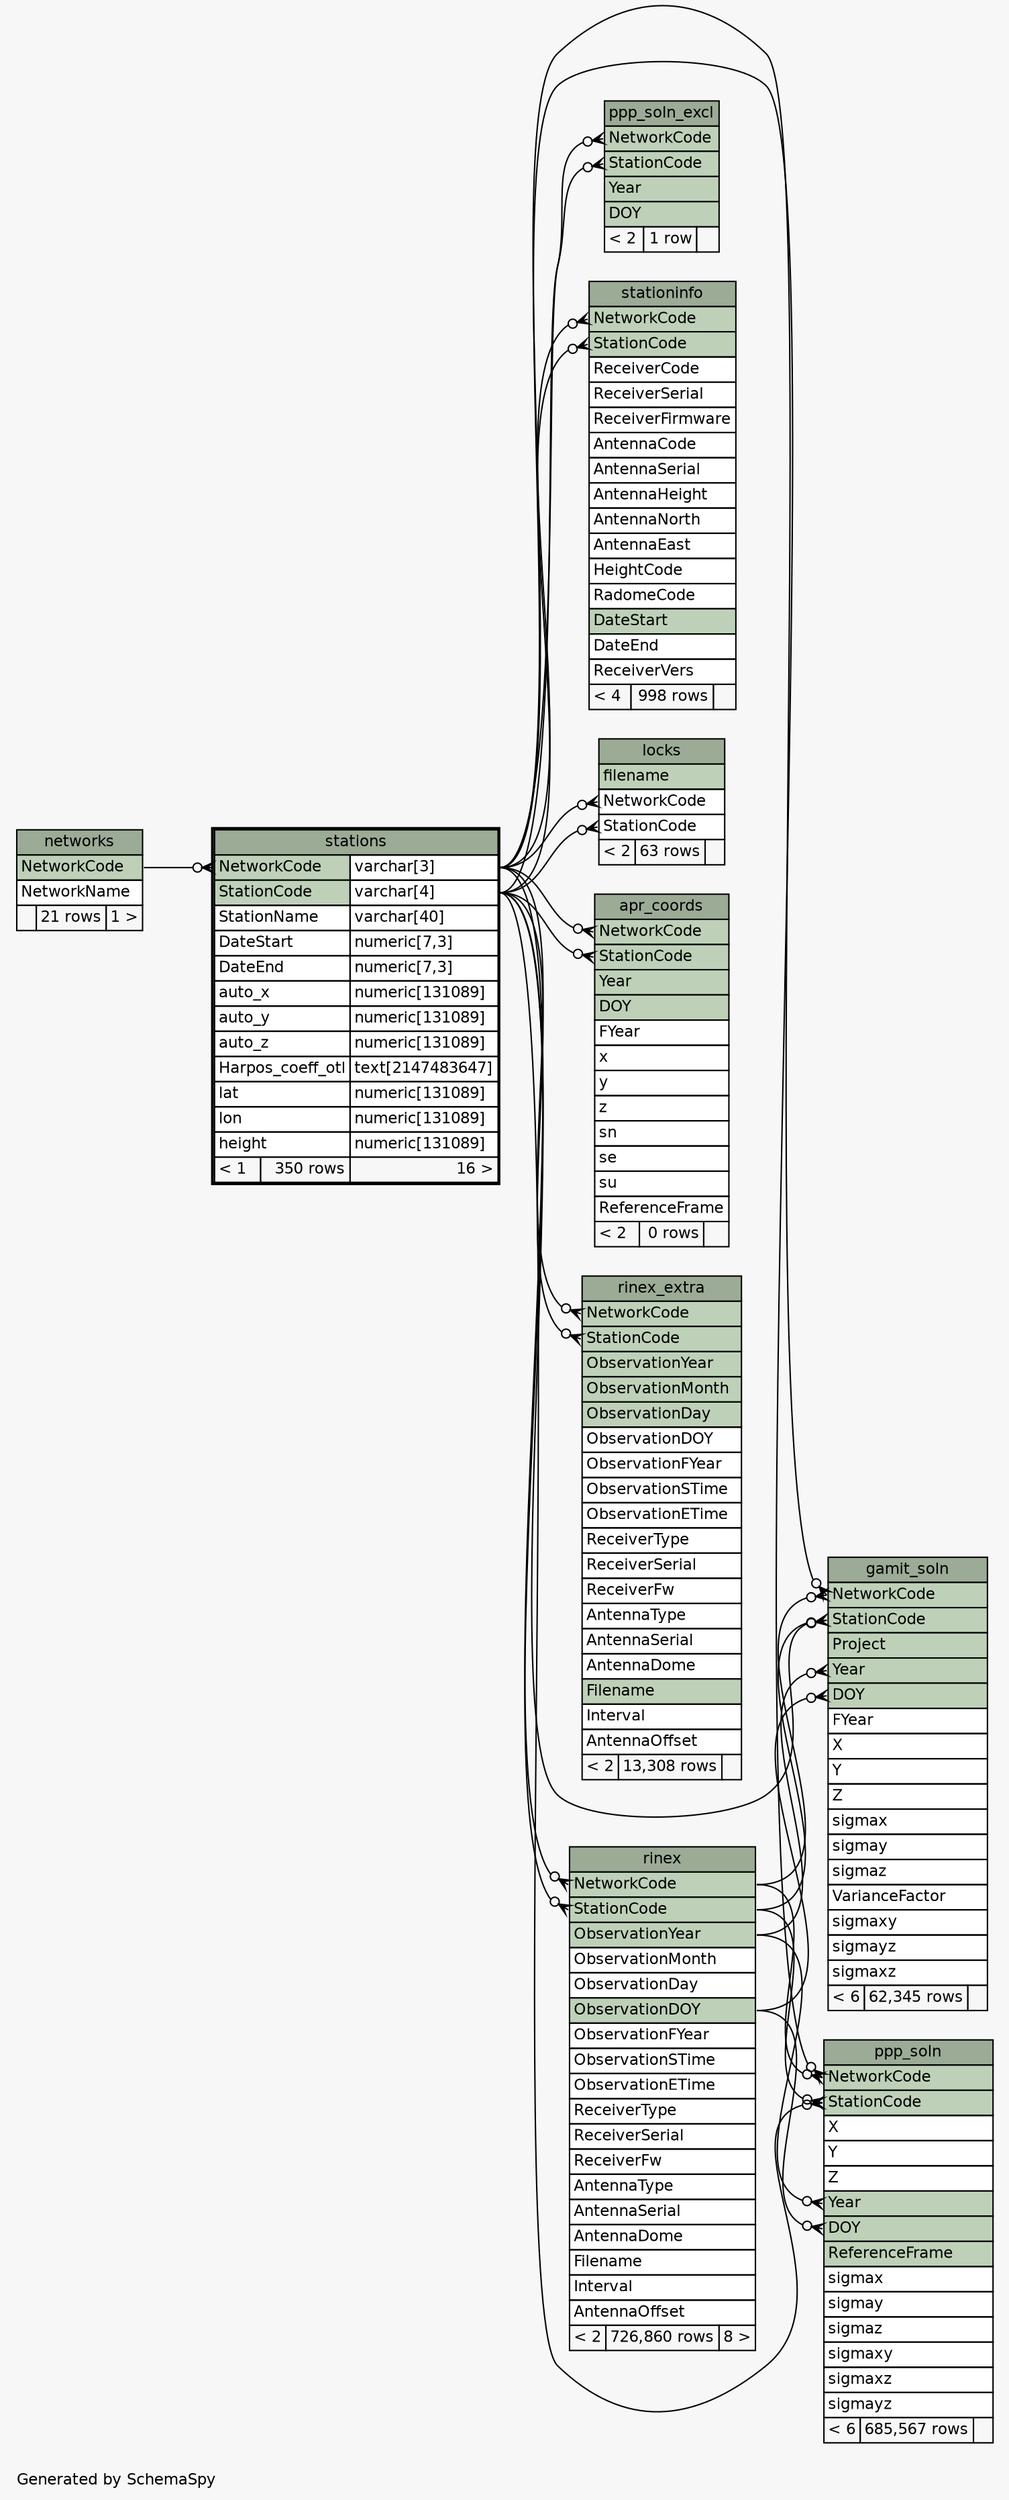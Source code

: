 // dot 2.36.0 on Linux 4.4.0-59-generic
// SchemaSpy rev 590
digraph "oneDegreeRelationshipsDiagram" {
  graph [
    rankdir="RL"
    bgcolor="#f7f7f7"
    label="\nGenerated by SchemaSpy"
    labeljust="l"
    nodesep="0.18"
    ranksep="0.46"
    fontname="Helvetica"
    fontsize="11"
  ];
  node [
    fontname="Helvetica"
    fontsize="11"
    shape="plaintext"
  ];
  edge [
    arrowsize="0.8"
  ];
  "apr_coords":"NetworkCode":w -> "stations":"NetworkCode.type":e [arrowhead=none dir=back arrowtail=crowodot];
  "apr_coords":"StationCode":w -> "stations":"StationCode.type":e [arrowhead=none dir=back arrowtail=crowodot];
  "gamit_soln":"DOY":w -> "rinex":"ObservationDOY":e [arrowhead=none dir=back arrowtail=crowodot];
  "gamit_soln":"NetworkCode":w -> "rinex":"NetworkCode":e [arrowhead=none dir=back arrowtail=crowodot];
  "gamit_soln":"NetworkCode":w -> "stations":"NetworkCode.type":e [arrowhead=none dir=back arrowtail=crowodot];
  "gamit_soln":"StationCode":w -> "rinex":"StationCode":e [arrowhead=none dir=back arrowtail=crowodot];
  "gamit_soln":"StationCode":w -> "stations":"StationCode.type":e [arrowhead=none dir=back arrowtail=crowodot];
  "gamit_soln":"Year":w -> "rinex":"ObservationYear":e [arrowhead=none dir=back arrowtail=crowodot];
  "locks":"NetworkCode":w -> "stations":"NetworkCode.type":e [arrowhead=none dir=back arrowtail=crowodot];
  "locks":"StationCode":w -> "stations":"StationCode.type":e [arrowhead=none dir=back arrowtail=crowodot];
  "ppp_soln":"DOY":w -> "rinex":"ObservationDOY":e [arrowhead=none dir=back arrowtail=crowodot];
  "ppp_soln":"NetworkCode":w -> "rinex":"NetworkCode":e [arrowhead=none dir=back arrowtail=crowodot];
  "ppp_soln":"NetworkCode":w -> "stations":"NetworkCode.type":e [arrowhead=none dir=back arrowtail=crowodot];
  "ppp_soln":"StationCode":w -> "rinex":"StationCode":e [arrowhead=none dir=back arrowtail=crowodot];
  "ppp_soln":"StationCode":w -> "stations":"StationCode.type":e [arrowhead=none dir=back arrowtail=crowodot];
  "ppp_soln":"Year":w -> "rinex":"ObservationYear":e [arrowhead=none dir=back arrowtail=crowodot];
  "ppp_soln_excl":"NetworkCode":w -> "stations":"NetworkCode.type":e [arrowhead=none dir=back arrowtail=crowodot];
  "ppp_soln_excl":"StationCode":w -> "stations":"StationCode.type":e [arrowhead=none dir=back arrowtail=crowodot];
  "rinex":"NetworkCode":w -> "stations":"NetworkCode.type":e [arrowhead=none dir=back arrowtail=crowodot];
  "rinex":"StationCode":w -> "stations":"StationCode.type":e [arrowhead=none dir=back arrowtail=crowodot];
  "rinex_extra":"NetworkCode":w -> "stations":"NetworkCode.type":e [arrowhead=none dir=back arrowtail=crowodot];
  "rinex_extra":"StationCode":w -> "stations":"StationCode.type":e [arrowhead=none dir=back arrowtail=crowodot];
  "stationinfo":"NetworkCode":w -> "stations":"NetworkCode.type":e [arrowhead=none dir=back arrowtail=crowodot];
  "stationinfo":"StationCode":w -> "stations":"StationCode.type":e [arrowhead=none dir=back arrowtail=crowodot];
  "stations":"NetworkCode":w -> "networks":"NetworkCode":e [arrowhead=none dir=back arrowtail=crowodot];
  "apr_coords" [
    label=<
    <TABLE BORDER="0" CELLBORDER="1" CELLSPACING="0" BGCOLOR="#ffffff">
      <TR><TD COLSPAN="3" BGCOLOR="#9bab96" ALIGN="CENTER">apr_coords</TD></TR>
      <TR><TD PORT="NetworkCode" COLSPAN="3" BGCOLOR="#bed1b8" ALIGN="LEFT">NetworkCode</TD></TR>
      <TR><TD PORT="StationCode" COLSPAN="3" BGCOLOR="#bed1b8" ALIGN="LEFT">StationCode</TD></TR>
      <TR><TD PORT="Year" COLSPAN="3" BGCOLOR="#bed1b8" ALIGN="LEFT">Year</TD></TR>
      <TR><TD PORT="DOY" COLSPAN="3" BGCOLOR="#bed1b8" ALIGN="LEFT">DOY</TD></TR>
      <TR><TD PORT="FYear" COLSPAN="3" ALIGN="LEFT">FYear</TD></TR>
      <TR><TD PORT="x" COLSPAN="3" ALIGN="LEFT">x</TD></TR>
      <TR><TD PORT="y" COLSPAN="3" ALIGN="LEFT">y</TD></TR>
      <TR><TD PORT="z" COLSPAN="3" ALIGN="LEFT">z</TD></TR>
      <TR><TD PORT="sn" COLSPAN="3" ALIGN="LEFT">sn</TD></TR>
      <TR><TD PORT="se" COLSPAN="3" ALIGN="LEFT">se</TD></TR>
      <TR><TD PORT="su" COLSPAN="3" ALIGN="LEFT">su</TD></TR>
      <TR><TD PORT="ReferenceFrame" COLSPAN="3" ALIGN="LEFT">ReferenceFrame</TD></TR>
      <TR><TD ALIGN="LEFT" BGCOLOR="#f7f7f7">&lt; 2</TD><TD ALIGN="RIGHT" BGCOLOR="#f7f7f7">0 rows</TD><TD ALIGN="RIGHT" BGCOLOR="#f7f7f7">  </TD></TR>
    </TABLE>>
    URL="apr_coords.html"
    tooltip="apr_coords"
  ];
  "gamit_soln" [
    label=<
    <TABLE BORDER="0" CELLBORDER="1" CELLSPACING="0" BGCOLOR="#ffffff">
      <TR><TD COLSPAN="3" BGCOLOR="#9bab96" ALIGN="CENTER">gamit_soln</TD></TR>
      <TR><TD PORT="NetworkCode" COLSPAN="3" BGCOLOR="#bed1b8" ALIGN="LEFT">NetworkCode</TD></TR>
      <TR><TD PORT="StationCode" COLSPAN="3" BGCOLOR="#bed1b8" ALIGN="LEFT">StationCode</TD></TR>
      <TR><TD PORT="Project" COLSPAN="3" BGCOLOR="#bed1b8" ALIGN="LEFT">Project</TD></TR>
      <TR><TD PORT="Year" COLSPAN="3" BGCOLOR="#bed1b8" ALIGN="LEFT">Year</TD></TR>
      <TR><TD PORT="DOY" COLSPAN="3" BGCOLOR="#bed1b8" ALIGN="LEFT">DOY</TD></TR>
      <TR><TD PORT="FYear" COLSPAN="3" ALIGN="LEFT">FYear</TD></TR>
      <TR><TD PORT="X" COLSPAN="3" ALIGN="LEFT">X</TD></TR>
      <TR><TD PORT="Y" COLSPAN="3" ALIGN="LEFT">Y</TD></TR>
      <TR><TD PORT="Z" COLSPAN="3" ALIGN="LEFT">Z</TD></TR>
      <TR><TD PORT="sigmax" COLSPAN="3" ALIGN="LEFT">sigmax</TD></TR>
      <TR><TD PORT="sigmay" COLSPAN="3" ALIGN="LEFT">sigmay</TD></TR>
      <TR><TD PORT="sigmaz" COLSPAN="3" ALIGN="LEFT">sigmaz</TD></TR>
      <TR><TD PORT="VarianceFactor" COLSPAN="3" ALIGN="LEFT">VarianceFactor</TD></TR>
      <TR><TD PORT="sigmaxy" COLSPAN="3" ALIGN="LEFT">sigmaxy</TD></TR>
      <TR><TD PORT="sigmayz" COLSPAN="3" ALIGN="LEFT">sigmayz</TD></TR>
      <TR><TD PORT="sigmaxz" COLSPAN="3" ALIGN="LEFT">sigmaxz</TD></TR>
      <TR><TD ALIGN="LEFT" BGCOLOR="#f7f7f7">&lt; 6</TD><TD ALIGN="RIGHT" BGCOLOR="#f7f7f7">62,345 rows</TD><TD ALIGN="RIGHT" BGCOLOR="#f7f7f7">  </TD></TR>
    </TABLE>>
    URL="gamit_soln.html"
    tooltip="gamit_soln"
  ];
  "locks" [
    label=<
    <TABLE BORDER="0" CELLBORDER="1" CELLSPACING="0" BGCOLOR="#ffffff">
      <TR><TD COLSPAN="3" BGCOLOR="#9bab96" ALIGN="CENTER">locks</TD></TR>
      <TR><TD PORT="filename" COLSPAN="3" BGCOLOR="#bed1b8" ALIGN="LEFT">filename</TD></TR>
      <TR><TD PORT="NetworkCode" COLSPAN="3" ALIGN="LEFT">NetworkCode</TD></TR>
      <TR><TD PORT="StationCode" COLSPAN="3" ALIGN="LEFT">StationCode</TD></TR>
      <TR><TD ALIGN="LEFT" BGCOLOR="#f7f7f7">&lt; 2</TD><TD ALIGN="RIGHT" BGCOLOR="#f7f7f7">63 rows</TD><TD ALIGN="RIGHT" BGCOLOR="#f7f7f7">  </TD></TR>
    </TABLE>>
    URL="locks.html"
    tooltip="locks"
  ];
  "networks" [
    label=<
    <TABLE BORDER="0" CELLBORDER="1" CELLSPACING="0" BGCOLOR="#ffffff">
      <TR><TD COLSPAN="3" BGCOLOR="#9bab96" ALIGN="CENTER">networks</TD></TR>
      <TR><TD PORT="NetworkCode" COLSPAN="3" BGCOLOR="#bed1b8" ALIGN="LEFT">NetworkCode</TD></TR>
      <TR><TD PORT="NetworkName" COLSPAN="3" ALIGN="LEFT">NetworkName</TD></TR>
      <TR><TD ALIGN="LEFT" BGCOLOR="#f7f7f7">  </TD><TD ALIGN="RIGHT" BGCOLOR="#f7f7f7">21 rows</TD><TD ALIGN="RIGHT" BGCOLOR="#f7f7f7">1 &gt;</TD></TR>
    </TABLE>>
    URL="networks.html"
    tooltip="networks"
  ];
  "ppp_soln" [
    label=<
    <TABLE BORDER="0" CELLBORDER="1" CELLSPACING="0" BGCOLOR="#ffffff">
      <TR><TD COLSPAN="3" BGCOLOR="#9bab96" ALIGN="CENTER">ppp_soln</TD></TR>
      <TR><TD PORT="NetworkCode" COLSPAN="3" BGCOLOR="#bed1b8" ALIGN="LEFT">NetworkCode</TD></TR>
      <TR><TD PORT="StationCode" COLSPAN="3" BGCOLOR="#bed1b8" ALIGN="LEFT">StationCode</TD></TR>
      <TR><TD PORT="X" COLSPAN="3" ALIGN="LEFT">X</TD></TR>
      <TR><TD PORT="Y" COLSPAN="3" ALIGN="LEFT">Y</TD></TR>
      <TR><TD PORT="Z" COLSPAN="3" ALIGN="LEFT">Z</TD></TR>
      <TR><TD PORT="Year" COLSPAN="3" BGCOLOR="#bed1b8" ALIGN="LEFT">Year</TD></TR>
      <TR><TD PORT="DOY" COLSPAN="3" BGCOLOR="#bed1b8" ALIGN="LEFT">DOY</TD></TR>
      <TR><TD PORT="ReferenceFrame" COLSPAN="3" BGCOLOR="#bed1b8" ALIGN="LEFT">ReferenceFrame</TD></TR>
      <TR><TD PORT="sigmax" COLSPAN="3" ALIGN="LEFT">sigmax</TD></TR>
      <TR><TD PORT="sigmay" COLSPAN="3" ALIGN="LEFT">sigmay</TD></TR>
      <TR><TD PORT="sigmaz" COLSPAN="3" ALIGN="LEFT">sigmaz</TD></TR>
      <TR><TD PORT="sigmaxy" COLSPAN="3" ALIGN="LEFT">sigmaxy</TD></TR>
      <TR><TD PORT="sigmaxz" COLSPAN="3" ALIGN="LEFT">sigmaxz</TD></TR>
      <TR><TD PORT="sigmayz" COLSPAN="3" ALIGN="LEFT">sigmayz</TD></TR>
      <TR><TD ALIGN="LEFT" BGCOLOR="#f7f7f7">&lt; 6</TD><TD ALIGN="RIGHT" BGCOLOR="#f7f7f7">685,567 rows</TD><TD ALIGN="RIGHT" BGCOLOR="#f7f7f7">  </TD></TR>
    </TABLE>>
    URL="ppp_soln.html"
    tooltip="ppp_soln"
  ];
  "ppp_soln_excl" [
    label=<
    <TABLE BORDER="0" CELLBORDER="1" CELLSPACING="0" BGCOLOR="#ffffff">
      <TR><TD COLSPAN="3" BGCOLOR="#9bab96" ALIGN="CENTER">ppp_soln_excl</TD></TR>
      <TR><TD PORT="NetworkCode" COLSPAN="3" BGCOLOR="#bed1b8" ALIGN="LEFT">NetworkCode</TD></TR>
      <TR><TD PORT="StationCode" COLSPAN="3" BGCOLOR="#bed1b8" ALIGN="LEFT">StationCode</TD></TR>
      <TR><TD PORT="Year" COLSPAN="3" BGCOLOR="#bed1b8" ALIGN="LEFT">Year</TD></TR>
      <TR><TD PORT="DOY" COLSPAN="3" BGCOLOR="#bed1b8" ALIGN="LEFT">DOY</TD></TR>
      <TR><TD ALIGN="LEFT" BGCOLOR="#f7f7f7">&lt; 2</TD><TD ALIGN="RIGHT" BGCOLOR="#f7f7f7">1 row</TD><TD ALIGN="RIGHT" BGCOLOR="#f7f7f7">  </TD></TR>
    </TABLE>>
    URL="ppp_soln_excl.html"
    tooltip="ppp_soln_excl"
  ];
  "rinex" [
    label=<
    <TABLE BORDER="0" CELLBORDER="1" CELLSPACING="0" BGCOLOR="#ffffff">
      <TR><TD COLSPAN="3" BGCOLOR="#9bab96" ALIGN="CENTER">rinex</TD></TR>
      <TR><TD PORT="NetworkCode" COLSPAN="3" BGCOLOR="#bed1b8" ALIGN="LEFT">NetworkCode</TD></TR>
      <TR><TD PORT="StationCode" COLSPAN="3" BGCOLOR="#bed1b8" ALIGN="LEFT">StationCode</TD></TR>
      <TR><TD PORT="ObservationYear" COLSPAN="3" BGCOLOR="#bed1b8" ALIGN="LEFT">ObservationYear</TD></TR>
      <TR><TD PORT="ObservationMonth" COLSPAN="3" ALIGN="LEFT">ObservationMonth</TD></TR>
      <TR><TD PORT="ObservationDay" COLSPAN="3" ALIGN="LEFT">ObservationDay</TD></TR>
      <TR><TD PORT="ObservationDOY" COLSPAN="3" BGCOLOR="#bed1b8" ALIGN="LEFT">ObservationDOY</TD></TR>
      <TR><TD PORT="ObservationFYear" COLSPAN="3" ALIGN="LEFT">ObservationFYear</TD></TR>
      <TR><TD PORT="ObservationSTime" COLSPAN="3" ALIGN="LEFT">ObservationSTime</TD></TR>
      <TR><TD PORT="ObservationETime" COLSPAN="3" ALIGN="LEFT">ObservationETime</TD></TR>
      <TR><TD PORT="ReceiverType" COLSPAN="3" ALIGN="LEFT">ReceiverType</TD></TR>
      <TR><TD PORT="ReceiverSerial" COLSPAN="3" ALIGN="LEFT">ReceiverSerial</TD></TR>
      <TR><TD PORT="ReceiverFw" COLSPAN="3" ALIGN="LEFT">ReceiverFw</TD></TR>
      <TR><TD PORT="AntennaType" COLSPAN="3" ALIGN="LEFT">AntennaType</TD></TR>
      <TR><TD PORT="AntennaSerial" COLSPAN="3" ALIGN="LEFT">AntennaSerial</TD></TR>
      <TR><TD PORT="AntennaDome" COLSPAN="3" ALIGN="LEFT">AntennaDome</TD></TR>
      <TR><TD PORT="Filename" COLSPAN="3" ALIGN="LEFT">Filename</TD></TR>
      <TR><TD PORT="Interval" COLSPAN="3" ALIGN="LEFT">Interval</TD></TR>
      <TR><TD PORT="AntennaOffset" COLSPAN="3" ALIGN="LEFT">AntennaOffset</TD></TR>
      <TR><TD ALIGN="LEFT" BGCOLOR="#f7f7f7">&lt; 2</TD><TD ALIGN="RIGHT" BGCOLOR="#f7f7f7">726,860 rows</TD><TD ALIGN="RIGHT" BGCOLOR="#f7f7f7">8 &gt;</TD></TR>
    </TABLE>>
    URL="rinex.html"
    tooltip="rinex"
  ];
  "rinex_extra" [
    label=<
    <TABLE BORDER="0" CELLBORDER="1" CELLSPACING="0" BGCOLOR="#ffffff">
      <TR><TD COLSPAN="3" BGCOLOR="#9bab96" ALIGN="CENTER">rinex_extra</TD></TR>
      <TR><TD PORT="NetworkCode" COLSPAN="3" BGCOLOR="#bed1b8" ALIGN="LEFT">NetworkCode</TD></TR>
      <TR><TD PORT="StationCode" COLSPAN="3" BGCOLOR="#bed1b8" ALIGN="LEFT">StationCode</TD></TR>
      <TR><TD PORT="ObservationYear" COLSPAN="3" BGCOLOR="#bed1b8" ALIGN="LEFT">ObservationYear</TD></TR>
      <TR><TD PORT="ObservationMonth" COLSPAN="3" BGCOLOR="#bed1b8" ALIGN="LEFT">ObservationMonth</TD></TR>
      <TR><TD PORT="ObservationDay" COLSPAN="3" BGCOLOR="#bed1b8" ALIGN="LEFT">ObservationDay</TD></TR>
      <TR><TD PORT="ObservationDOY" COLSPAN="3" ALIGN="LEFT">ObservationDOY</TD></TR>
      <TR><TD PORT="ObservationFYear" COLSPAN="3" ALIGN="LEFT">ObservationFYear</TD></TR>
      <TR><TD PORT="ObservationSTime" COLSPAN="3" ALIGN="LEFT">ObservationSTime</TD></TR>
      <TR><TD PORT="ObservationETime" COLSPAN="3" ALIGN="LEFT">ObservationETime</TD></TR>
      <TR><TD PORT="ReceiverType" COLSPAN="3" ALIGN="LEFT">ReceiverType</TD></TR>
      <TR><TD PORT="ReceiverSerial" COLSPAN="3" ALIGN="LEFT">ReceiverSerial</TD></TR>
      <TR><TD PORT="ReceiverFw" COLSPAN="3" ALIGN="LEFT">ReceiverFw</TD></TR>
      <TR><TD PORT="AntennaType" COLSPAN="3" ALIGN="LEFT">AntennaType</TD></TR>
      <TR><TD PORT="AntennaSerial" COLSPAN="3" ALIGN="LEFT">AntennaSerial</TD></TR>
      <TR><TD PORT="AntennaDome" COLSPAN="3" ALIGN="LEFT">AntennaDome</TD></TR>
      <TR><TD PORT="Filename" COLSPAN="3" BGCOLOR="#bed1b8" ALIGN="LEFT">Filename</TD></TR>
      <TR><TD PORT="Interval" COLSPAN="3" ALIGN="LEFT">Interval</TD></TR>
      <TR><TD PORT="AntennaOffset" COLSPAN="3" ALIGN="LEFT">AntennaOffset</TD></TR>
      <TR><TD ALIGN="LEFT" BGCOLOR="#f7f7f7">&lt; 2</TD><TD ALIGN="RIGHT" BGCOLOR="#f7f7f7">13,308 rows</TD><TD ALIGN="RIGHT" BGCOLOR="#f7f7f7">  </TD></TR>
    </TABLE>>
    URL="rinex_extra.html"
    tooltip="rinex_extra"
  ];
  "stationinfo" [
    label=<
    <TABLE BORDER="0" CELLBORDER="1" CELLSPACING="0" BGCOLOR="#ffffff">
      <TR><TD COLSPAN="3" BGCOLOR="#9bab96" ALIGN="CENTER">stationinfo</TD></TR>
      <TR><TD PORT="NetworkCode" COLSPAN="3" BGCOLOR="#bed1b8" ALIGN="LEFT">NetworkCode</TD></TR>
      <TR><TD PORT="StationCode" COLSPAN="3" BGCOLOR="#bed1b8" ALIGN="LEFT">StationCode</TD></TR>
      <TR><TD PORT="ReceiverCode" COLSPAN="3" ALIGN="LEFT">ReceiverCode</TD></TR>
      <TR><TD PORT="ReceiverSerial" COLSPAN="3" ALIGN="LEFT">ReceiverSerial</TD></TR>
      <TR><TD PORT="ReceiverFirmware" COLSPAN="3" ALIGN="LEFT">ReceiverFirmware</TD></TR>
      <TR><TD PORT="AntennaCode" COLSPAN="3" ALIGN="LEFT">AntennaCode</TD></TR>
      <TR><TD PORT="AntennaSerial" COLSPAN="3" ALIGN="LEFT">AntennaSerial</TD></TR>
      <TR><TD PORT="AntennaHeight" COLSPAN="3" ALIGN="LEFT">AntennaHeight</TD></TR>
      <TR><TD PORT="AntennaNorth" COLSPAN="3" ALIGN="LEFT">AntennaNorth</TD></TR>
      <TR><TD PORT="AntennaEast" COLSPAN="3" ALIGN="LEFT">AntennaEast</TD></TR>
      <TR><TD PORT="HeightCode" COLSPAN="3" ALIGN="LEFT">HeightCode</TD></TR>
      <TR><TD PORT="RadomeCode" COLSPAN="3" ALIGN="LEFT">RadomeCode</TD></TR>
      <TR><TD PORT="DateStart" COLSPAN="3" BGCOLOR="#bed1b8" ALIGN="LEFT">DateStart</TD></TR>
      <TR><TD PORT="DateEnd" COLSPAN="3" ALIGN="LEFT">DateEnd</TD></TR>
      <TR><TD PORT="ReceiverVers" COLSPAN="3" ALIGN="LEFT">ReceiverVers</TD></TR>
      <TR><TD ALIGN="LEFT" BGCOLOR="#f7f7f7">&lt; 4</TD><TD ALIGN="RIGHT" BGCOLOR="#f7f7f7">998 rows</TD><TD ALIGN="RIGHT" BGCOLOR="#f7f7f7">  </TD></TR>
    </TABLE>>
    URL="stationinfo.html"
    tooltip="stationinfo"
  ];
  "stations" [
    label=<
    <TABLE BORDER="2" CELLBORDER="1" CELLSPACING="0" BGCOLOR="#ffffff">
      <TR><TD COLSPAN="3" BGCOLOR="#9bab96" ALIGN="CENTER">stations</TD></TR>
      <TR><TD PORT="NetworkCode" COLSPAN="2" BGCOLOR="#bed1b8" ALIGN="LEFT">NetworkCode</TD><TD PORT="NetworkCode.type" ALIGN="LEFT">varchar[3]</TD></TR>
      <TR><TD PORT="StationCode" COLSPAN="2" BGCOLOR="#bed1b8" ALIGN="LEFT">StationCode</TD><TD PORT="StationCode.type" ALIGN="LEFT">varchar[4]</TD></TR>
      <TR><TD PORT="StationName" COLSPAN="2" ALIGN="LEFT">StationName</TD><TD PORT="StationName.type" ALIGN="LEFT">varchar[40]</TD></TR>
      <TR><TD PORT="DateStart" COLSPAN="2" ALIGN="LEFT">DateStart</TD><TD PORT="DateStart.type" ALIGN="LEFT">numeric[7,3]</TD></TR>
      <TR><TD PORT="DateEnd" COLSPAN="2" ALIGN="LEFT">DateEnd</TD><TD PORT="DateEnd.type" ALIGN="LEFT">numeric[7,3]</TD></TR>
      <TR><TD PORT="auto_x" COLSPAN="2" ALIGN="LEFT">auto_x</TD><TD PORT="auto_x.type" ALIGN="LEFT">numeric[131089]</TD></TR>
      <TR><TD PORT="auto_y" COLSPAN="2" ALIGN="LEFT">auto_y</TD><TD PORT="auto_y.type" ALIGN="LEFT">numeric[131089]</TD></TR>
      <TR><TD PORT="auto_z" COLSPAN="2" ALIGN="LEFT">auto_z</TD><TD PORT="auto_z.type" ALIGN="LEFT">numeric[131089]</TD></TR>
      <TR><TD PORT="Harpos_coeff_otl" COLSPAN="2" ALIGN="LEFT">Harpos_coeff_otl</TD><TD PORT="Harpos_coeff_otl.type" ALIGN="LEFT">text[2147483647]</TD></TR>
      <TR><TD PORT="lat" COLSPAN="2" ALIGN="LEFT">lat</TD><TD PORT="lat.type" ALIGN="LEFT">numeric[131089]</TD></TR>
      <TR><TD PORT="lon" COLSPAN="2" ALIGN="LEFT">lon</TD><TD PORT="lon.type" ALIGN="LEFT">numeric[131089]</TD></TR>
      <TR><TD PORT="height" COLSPAN="2" ALIGN="LEFT">height</TD><TD PORT="height.type" ALIGN="LEFT">numeric[131089]</TD></TR>
      <TR><TD ALIGN="LEFT" BGCOLOR="#f7f7f7">&lt; 1</TD><TD ALIGN="RIGHT" BGCOLOR="#f7f7f7">350 rows</TD><TD ALIGN="RIGHT" BGCOLOR="#f7f7f7">16 &gt;</TD></TR>
    </TABLE>>
    URL="stations.html"
    tooltip="stations"
  ];
}
